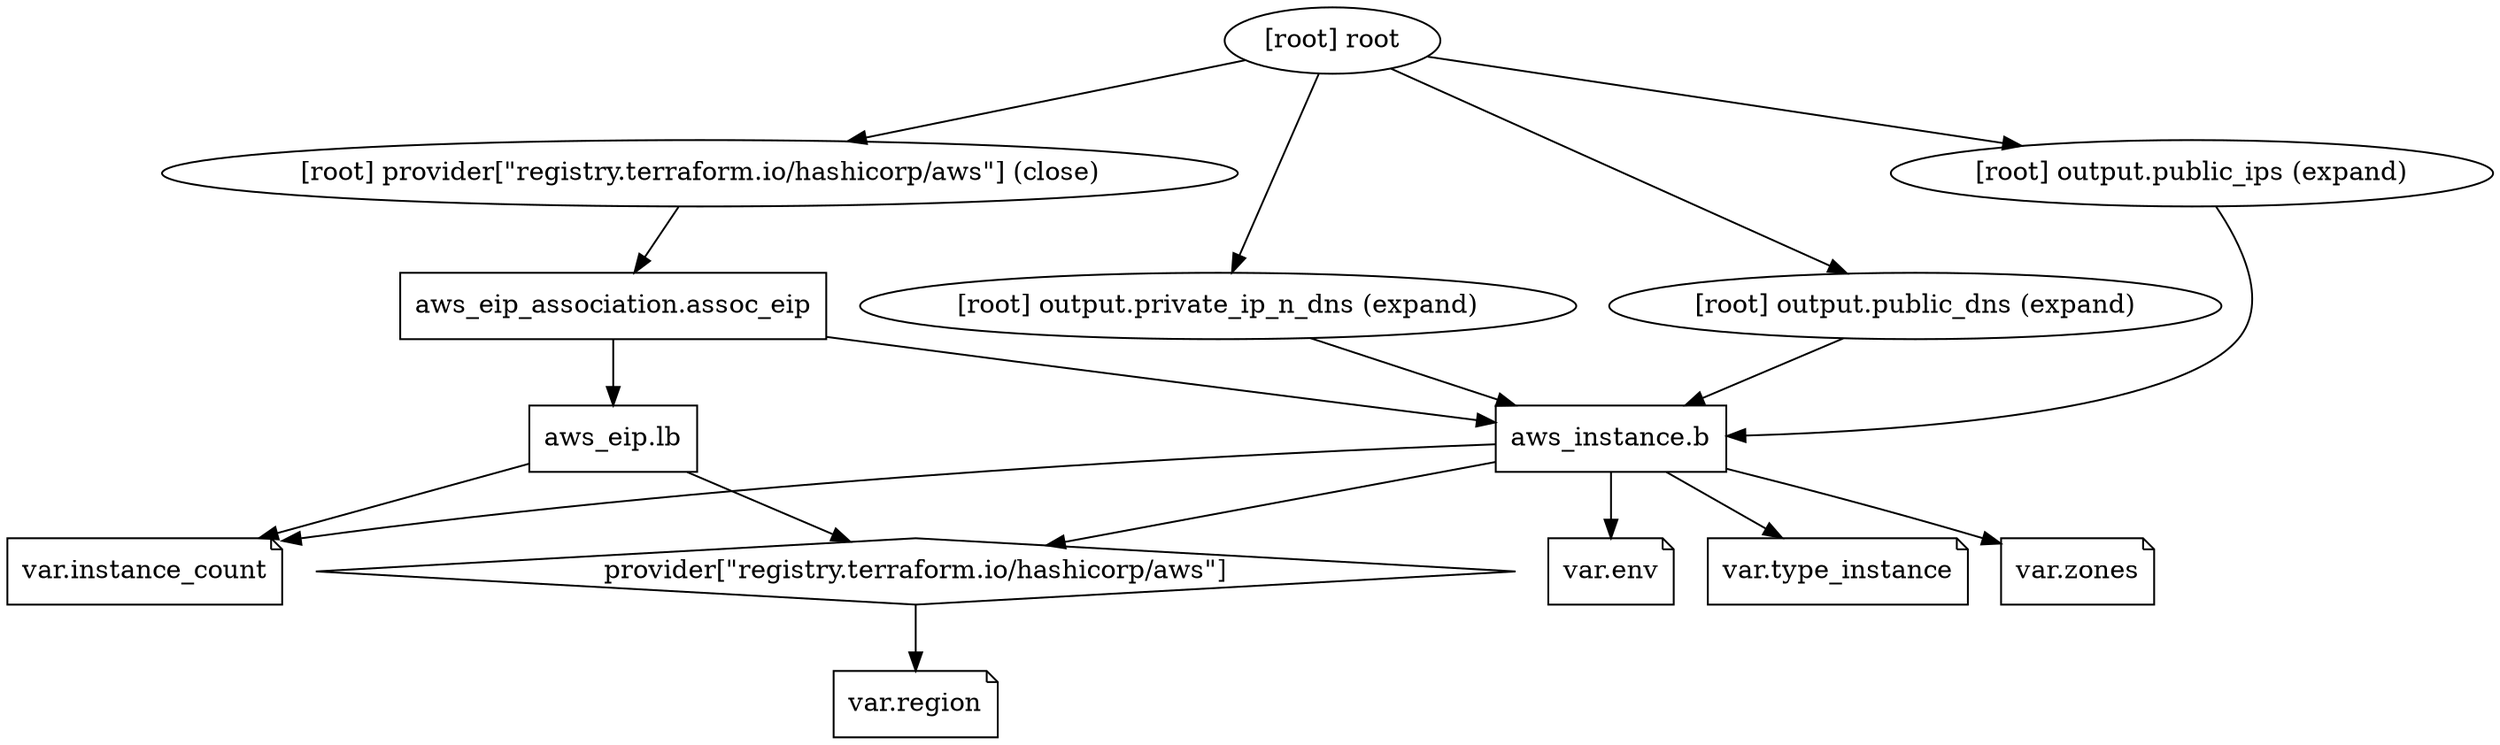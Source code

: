 digraph {
	compound = "true"
	newrank = "true"
	subgraph "root" {
		"[root] aws_eip.lb (expand)" [label = "aws_eip.lb", shape = "box"]
		"[root] aws_eip_association.assoc_eip (expand)" [label = "aws_eip_association.assoc_eip", shape = "box"]
		"[root] aws_instance.b (expand)" [label = "aws_instance.b", shape = "box"]
		"[root] provider[\"registry.terraform.io/hashicorp/aws\"]" [label = "provider[\"registry.terraform.io/hashicorp/aws\"]", shape = "diamond"]
		"[root] var.env" [label = "var.env", shape = "note"]
		"[root] var.instance_count" [label = "var.instance_count", shape = "note"]
		"[root] var.region" [label = "var.region", shape = "note"]
		"[root] var.type_instance" [label = "var.type_instance", shape = "note"]
		"[root] var.zones" [label = "var.zones", shape = "note"]
		"[root] aws_eip.lb (expand)" -> "[root] provider[\"registry.terraform.io/hashicorp/aws\"]"
		"[root] aws_eip.lb (expand)" -> "[root] var.instance_count"
		"[root] aws_eip_association.assoc_eip (expand)" -> "[root] aws_eip.lb (expand)"
		"[root] aws_eip_association.assoc_eip (expand)" -> "[root] aws_instance.b (expand)"
		"[root] aws_instance.b (expand)" -> "[root] provider[\"registry.terraform.io/hashicorp/aws\"]"
		"[root] aws_instance.b (expand)" -> "[root] var.env"
		"[root] aws_instance.b (expand)" -> "[root] var.instance_count"
		"[root] aws_instance.b (expand)" -> "[root] var.type_instance"
		"[root] aws_instance.b (expand)" -> "[root] var.zones"
		"[root] output.private_ip_n_dns (expand)" -> "[root] aws_instance.b (expand)"
		"[root] output.public_dns (expand)" -> "[root] aws_instance.b (expand)"
		"[root] output.public_ips (expand)" -> "[root] aws_instance.b (expand)"
		"[root] provider[\"registry.terraform.io/hashicorp/aws\"] (close)" -> "[root] aws_eip_association.assoc_eip (expand)"
		"[root] provider[\"registry.terraform.io/hashicorp/aws\"]" -> "[root] var.region"
		"[root] root" -> "[root] output.private_ip_n_dns (expand)"
		"[root] root" -> "[root] output.public_dns (expand)"
		"[root] root" -> "[root] output.public_ips (expand)"
		"[root] root" -> "[root] provider[\"registry.terraform.io/hashicorp/aws\"] (close)"
	}
}

